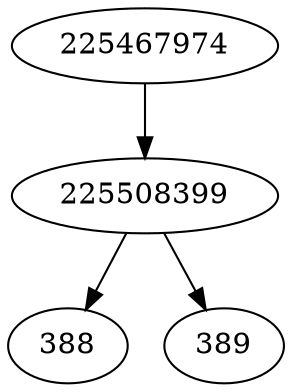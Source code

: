 strict digraph  {
388;
389;
225467974;
225508399;
225467974 -> 225508399;
225508399 -> 388;
225508399 -> 389;
}

